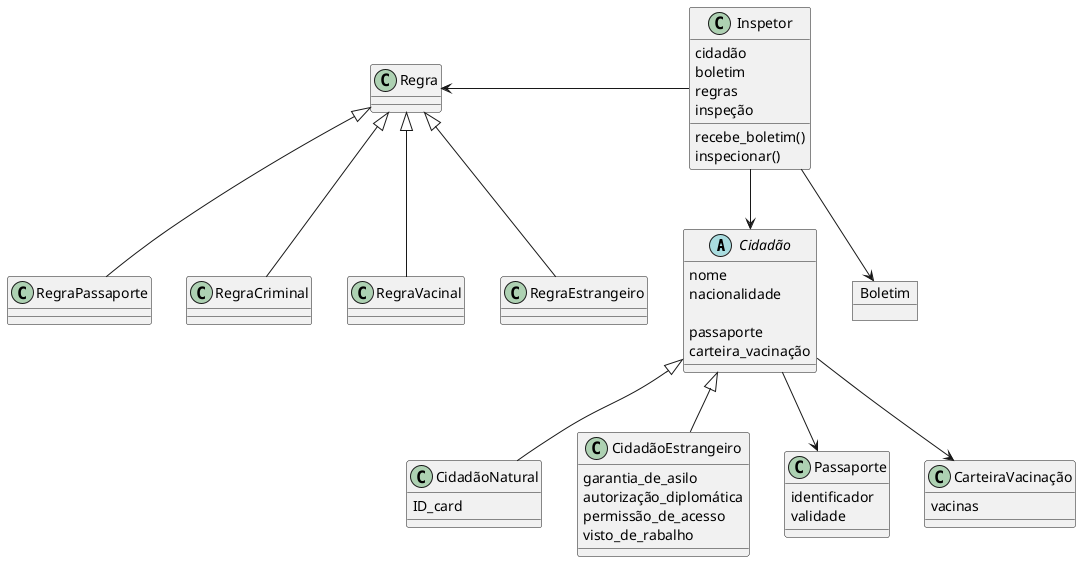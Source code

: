 @startuml

abstract Cidadão{
    nome
    nacionalidade

    passaporte
    carteira_vacinação
}

class CidadãoNatural{
    ID_card
}

class CidadãoEstrangeiro{
    garantia_de_asilo
    autorização_diplomática
    permissão_de_acesso
    visto_de_rabalho
}

class Passaporte{
    identificador
    validade
}

object Boletim

class Inspetor{
    cidadão
    boletim
    regras
    inspeção
    recebe_boletim()
    inspecionar()
}

class Regra

class RegraPassaporte
class RegraCriminal
class RegraVacinal
class RegraEstrangeiro

class CarteiraVacinação{
    vacinas
}

Cidadão <|-- CidadãoEstrangeiro
Cidadão <|-- CidadãoNatural

Regra <|-- RegraPassaporte
Regra <|-- RegraCriminal
Regra <|-- RegraVacinal
Regra <|-- RegraEstrangeiro

Regra <- Inspetor

Inspetor --> Boletim
Inspetor --> Cidadão

Cidadão --> Passaporte
Cidadão --> CarteiraVacinação


@enduml